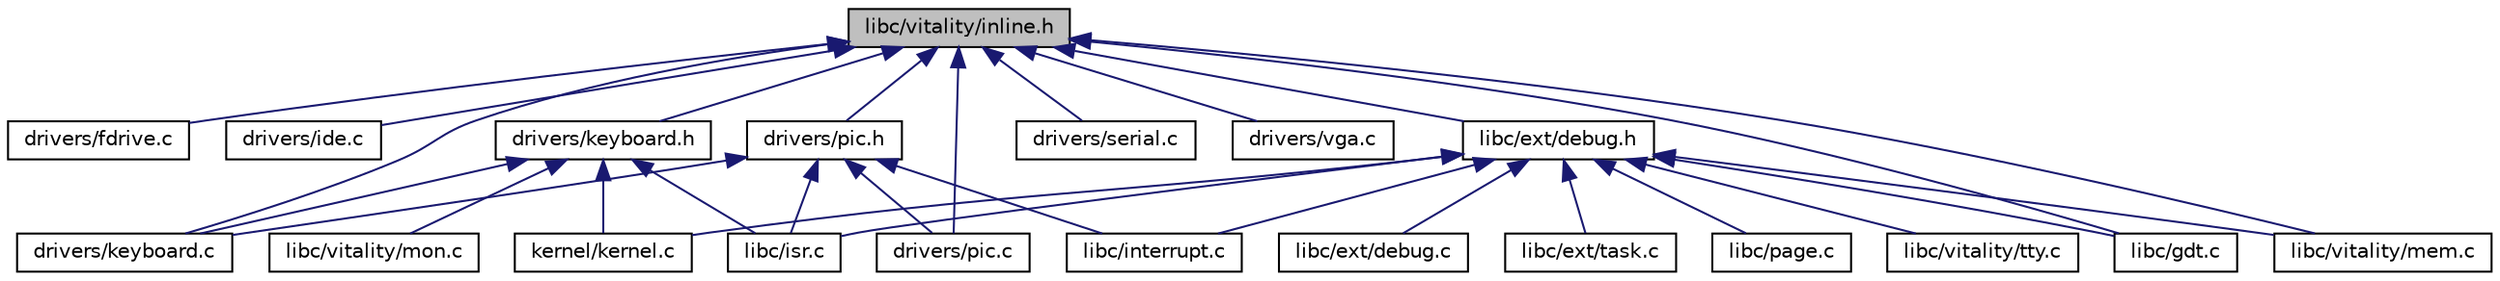 digraph "libc/vitality/inline.h"
{
  edge [fontname="Helvetica",fontsize="10",labelfontname="Helvetica",labelfontsize="10"];
  node [fontname="Helvetica",fontsize="10",shape=record];
  Node2 [label="libc/vitality/inline.h",height=0.2,width=0.4,color="black", fillcolor="grey75", style="filled", fontcolor="black"];
  Node2 -> Node3 [dir="back",color="midnightblue",fontsize="10",style="solid",fontname="Helvetica"];
  Node3 [label="drivers/fdrive.c",height=0.2,width=0.4,color="black", fillcolor="white", style="filled",URL="$a00026.html"];
  Node2 -> Node4 [dir="back",color="midnightblue",fontsize="10",style="solid",fontname="Helvetica"];
  Node4 [label="drivers/ide.c",height=0.2,width=0.4,color="black", fillcolor="white", style="filled",URL="$a00032.html"];
  Node2 -> Node5 [dir="back",color="midnightblue",fontsize="10",style="solid",fontname="Helvetica"];
  Node5 [label="drivers/keyboard.h",height=0.2,width=0.4,color="black", fillcolor="white", style="filled",URL="$a00041.html"];
  Node5 -> Node6 [dir="back",color="midnightblue",fontsize="10",style="solid",fontname="Helvetica"];
  Node6 [label="drivers/keyboard.c",height=0.2,width=0.4,color="black", fillcolor="white", style="filled",URL="$a00038.html"];
  Node5 -> Node7 [dir="back",color="midnightblue",fontsize="10",style="solid",fontname="Helvetica"];
  Node7 [label="kernel/kernel.c",height=0.2,width=0.4,color="black", fillcolor="white", style="filled",URL="$a00068.html"];
  Node5 -> Node8 [dir="back",color="midnightblue",fontsize="10",style="solid",fontname="Helvetica"];
  Node8 [label="libc/isr.c",height=0.2,width=0.4,color="black", fillcolor="white", style="filled",URL="$a00113.html"];
  Node5 -> Node9 [dir="back",color="midnightblue",fontsize="10",style="solid",fontname="Helvetica"];
  Node9 [label="libc/vitality/mon.c",height=0.2,width=0.4,color="black", fillcolor="white", style="filled",URL="$a00173.html"];
  Node2 -> Node6 [dir="back",color="midnightblue",fontsize="10",style="solid",fontname="Helvetica"];
  Node2 -> Node10 [dir="back",color="midnightblue",fontsize="10",style="solid",fontname="Helvetica"];
  Node10 [label="drivers/pic.h",height=0.2,width=0.4,color="black", fillcolor="white", style="filled",URL="$a00053.html"];
  Node10 -> Node6 [dir="back",color="midnightblue",fontsize="10",style="solid",fontname="Helvetica"];
  Node10 -> Node11 [dir="back",color="midnightblue",fontsize="10",style="solid",fontname="Helvetica"];
  Node11 [label="drivers/pic.c",height=0.2,width=0.4,color="black", fillcolor="white", style="filled",URL="$a00050.html"];
  Node10 -> Node12 [dir="back",color="midnightblue",fontsize="10",style="solid",fontname="Helvetica"];
  Node12 [label="libc/interrupt.c",height=0.2,width=0.4,color="black", fillcolor="white", style="filled",URL="$a00107.html"];
  Node10 -> Node8 [dir="back",color="midnightblue",fontsize="10",style="solid",fontname="Helvetica"];
  Node2 -> Node11 [dir="back",color="midnightblue",fontsize="10",style="solid",fontname="Helvetica"];
  Node2 -> Node13 [dir="back",color="midnightblue",fontsize="10",style="solid",fontname="Helvetica"];
  Node13 [label="drivers/serial.c",height=0.2,width=0.4,color="black", fillcolor="white", style="filled",URL="$a00056.html"];
  Node2 -> Node14 [dir="back",color="midnightblue",fontsize="10",style="solid",fontname="Helvetica"];
  Node14 [label="drivers/vga.c",height=0.2,width=0.4,color="black", fillcolor="white", style="filled",URL="$a00062.html"];
  Node2 -> Node15 [dir="back",color="midnightblue",fontsize="10",style="solid",fontname="Helvetica"];
  Node15 [label="libc/ext/debug.h",height=0.2,width=0.4,color="black", fillcolor="white", style="filled",URL="$a00080.html"];
  Node15 -> Node7 [dir="back",color="midnightblue",fontsize="10",style="solid",fontname="Helvetica"];
  Node15 -> Node16 [dir="back",color="midnightblue",fontsize="10",style="solid",fontname="Helvetica"];
  Node16 [label="libc/ext/debug.c",height=0.2,width=0.4,color="black", fillcolor="white", style="filled",URL="$a00077.html"];
  Node15 -> Node17 [dir="back",color="midnightblue",fontsize="10",style="solid",fontname="Helvetica"];
  Node17 [label="libc/ext/task.c",height=0.2,width=0.4,color="black", fillcolor="white", style="filled",URL="$a00089.html"];
  Node15 -> Node18 [dir="back",color="midnightblue",fontsize="10",style="solid",fontname="Helvetica"];
  Node18 [label="libc/gdt.c",height=0.2,width=0.4,color="black", fillcolor="white", style="filled",URL="$a00101.html"];
  Node15 -> Node12 [dir="back",color="midnightblue",fontsize="10",style="solid",fontname="Helvetica"];
  Node15 -> Node8 [dir="back",color="midnightblue",fontsize="10",style="solid",fontname="Helvetica"];
  Node15 -> Node19 [dir="back",color="midnightblue",fontsize="10",style="solid",fontname="Helvetica"];
  Node19 [label="libc/page.c",height=0.2,width=0.4,color="black", fillcolor="white", style="filled",URL="$a00119.html"];
  Node15 -> Node20 [dir="back",color="midnightblue",fontsize="10",style="solid",fontname="Helvetica"];
  Node20 [label="libc/vitality/mem.c",height=0.2,width=0.4,color="black", fillcolor="white", style="filled",URL="$a00167.html"];
  Node15 -> Node21 [dir="back",color="midnightblue",fontsize="10",style="solid",fontname="Helvetica"];
  Node21 [label="libc/vitality/tty.c",height=0.2,width=0.4,color="black", fillcolor="white", style="filled",URL="$a00179.html"];
  Node2 -> Node18 [dir="back",color="midnightblue",fontsize="10",style="solid",fontname="Helvetica"];
  Node2 -> Node20 [dir="back",color="midnightblue",fontsize="10",style="solid",fontname="Helvetica"];
}

